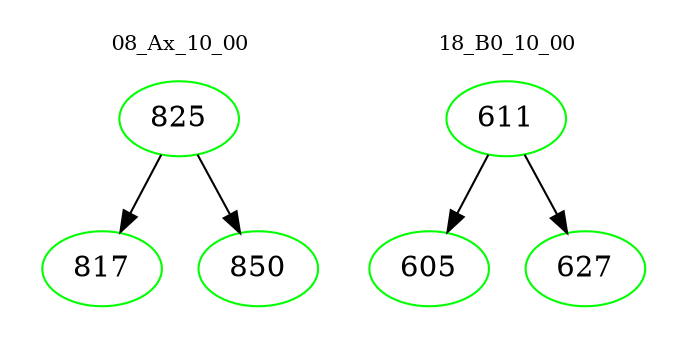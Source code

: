 digraph{
subgraph cluster_0 {
color = white
label = "08_Ax_10_00";
fontsize=10;
T0_825 [label="825", color="green"]
T0_825 -> T0_817 [color="black"]
T0_817 [label="817", color="green"]
T0_825 -> T0_850 [color="black"]
T0_850 [label="850", color="green"]
}
subgraph cluster_1 {
color = white
label = "18_B0_10_00";
fontsize=10;
T1_611 [label="611", color="green"]
T1_611 -> T1_605 [color="black"]
T1_605 [label="605", color="green"]
T1_611 -> T1_627 [color="black"]
T1_627 [label="627", color="green"]
}
}
